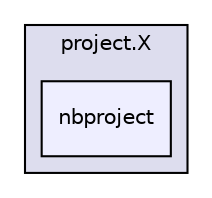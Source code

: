 digraph "C:/Users/mainuser/Desktop/School/SeniorProject/EthKitTCP/Microchip/mTouchCap/PIC12F PIC16F Library/project.X/nbproject" {
  compound=true
  node [ fontsize="10", fontname="Helvetica"];
  edge [ labelfontsize="10", labelfontname="Helvetica"];
  subgraph clusterdir_3371984377a8c0758c6113d9067b2b4a {
    graph [ bgcolor="#ddddee", pencolor="black", label="project.X" fontname="Helvetica", fontsize="10", URL="dir_3371984377a8c0758c6113d9067b2b4a.html"]
  dir_ccdcadf4e9b3af526bc2d21b52704d8a [shape=box, label="nbproject", style="filled", fillcolor="#eeeeff", pencolor="black", URL="dir_ccdcadf4e9b3af526bc2d21b52704d8a.html"];
  }
}
